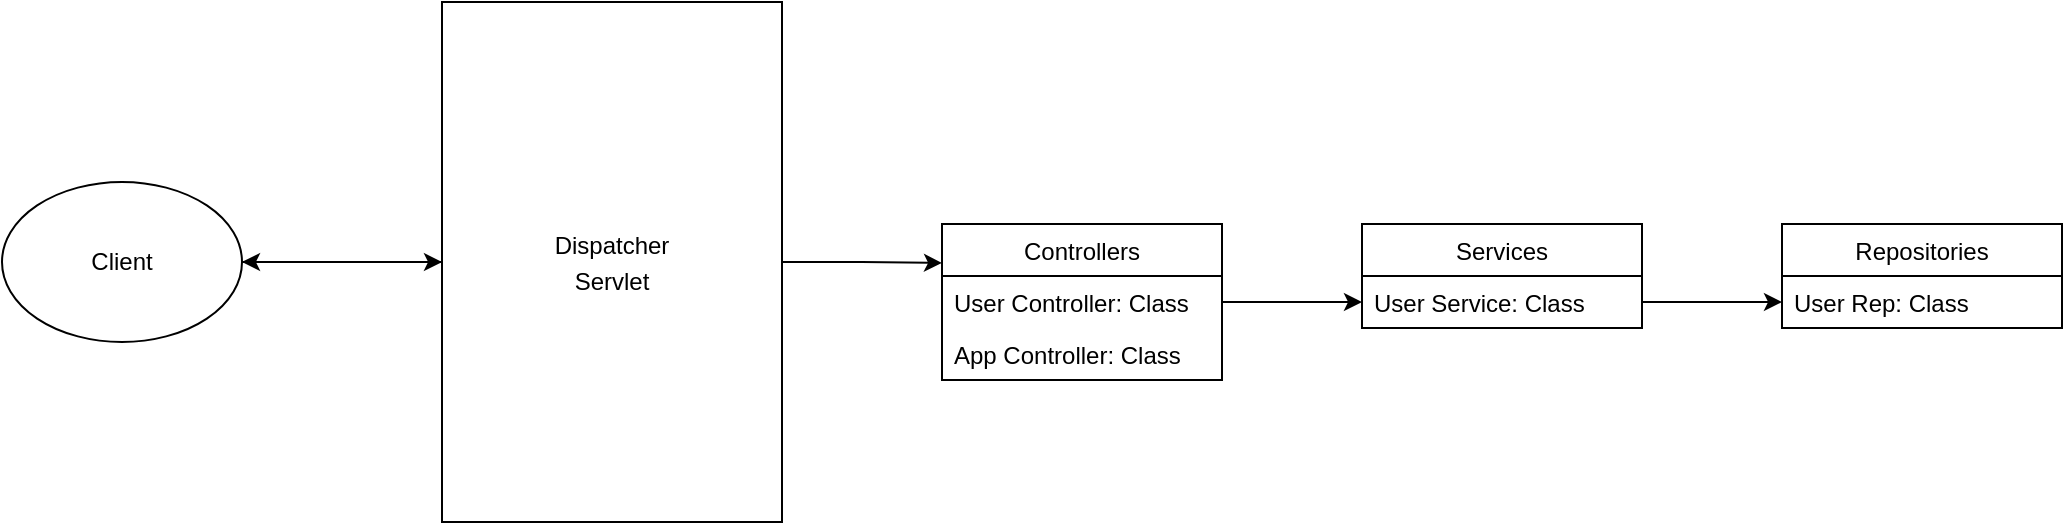 <mxfile version="14.5.8" type="github">
  <diagram name="Page-1" id="c4acf3e9-155e-7222-9cf6-157b1a14988f">
    <mxGraphModel dx="1422" dy="794" grid="1" gridSize="10" guides="1" tooltips="1" connect="1" arrows="1" fold="1" page="1" pageScale="1" pageWidth="2000" pageHeight="1100" background="#ffffff" math="0" shadow="0">
      <root>
        <mxCell id="0" />
        <mxCell id="1" parent="0" />
        <mxCell id="9BpzYwEU_yt87QVcHTHP-4" style="edgeStyle=orthogonalEdgeStyle;rounded=0;orthogonalLoop=1;jettySize=auto;html=1;entryX=0.5;entryY=0;entryDx=0;entryDy=0;" edge="1" parent="1" source="9BpzYwEU_yt87QVcHTHP-1" target="9BpzYwEU_yt87QVcHTHP-3">
          <mxGeometry relative="1" as="geometry" />
        </mxCell>
        <mxCell id="9BpzYwEU_yt87QVcHTHP-1" value="Client" style="ellipse;whiteSpace=wrap;html=1;" vertex="1" parent="1">
          <mxGeometry x="160" y="240" width="120" height="80" as="geometry" />
        </mxCell>
        <mxCell id="9BpzYwEU_yt87QVcHTHP-5" style="edgeStyle=orthogonalEdgeStyle;rounded=0;orthogonalLoop=1;jettySize=auto;html=1;" edge="1" parent="1" source="9BpzYwEU_yt87QVcHTHP-3" target="9BpzYwEU_yt87QVcHTHP-1">
          <mxGeometry relative="1" as="geometry" />
        </mxCell>
        <mxCell id="9BpzYwEU_yt87QVcHTHP-26" style="edgeStyle=orthogonalEdgeStyle;rounded=0;orthogonalLoop=1;jettySize=auto;html=1;entryX=0;entryY=0.25;entryDx=0;entryDy=0;" edge="1" parent="1" source="9BpzYwEU_yt87QVcHTHP-3" target="9BpzYwEU_yt87QVcHTHP-22">
          <mxGeometry relative="1" as="geometry" />
        </mxCell>
        <mxCell id="9BpzYwEU_yt87QVcHTHP-3" value="&lt;p style=&quot;line-height: 150%&quot;&gt;Dispatcher&lt;br&gt;Servlet&lt;/p&gt;" style="rounded=0;whiteSpace=wrap;html=1;rotation=0;direction=north;" vertex="1" parent="1">
          <mxGeometry x="380" y="150" width="170" height="260" as="geometry" />
        </mxCell>
        <mxCell id="9BpzYwEU_yt87QVcHTHP-11" value="Services" style="swimlane;fontStyle=0;childLayout=stackLayout;horizontal=1;startSize=26;fillColor=none;horizontalStack=0;resizeParent=1;resizeParentMax=0;resizeLast=0;collapsible=1;marginBottom=0;" vertex="1" parent="1">
          <mxGeometry x="840" y="261" width="140" height="52" as="geometry" />
        </mxCell>
        <mxCell id="9BpzYwEU_yt87QVcHTHP-12" value="User Service: Class" style="text;strokeColor=none;fillColor=none;align=left;verticalAlign=top;spacingLeft=4;spacingRight=4;overflow=hidden;rotatable=0;points=[[0,0.5],[1,0.5]];portConstraint=eastwest;" vertex="1" parent="9BpzYwEU_yt87QVcHTHP-11">
          <mxGeometry y="26" width="140" height="26" as="geometry" />
        </mxCell>
        <mxCell id="9BpzYwEU_yt87QVcHTHP-13" value="Repositories" style="swimlane;fontStyle=0;childLayout=stackLayout;horizontal=1;startSize=26;fillColor=none;horizontalStack=0;resizeParent=1;resizeParentMax=0;resizeLast=0;collapsible=1;marginBottom=0;" vertex="1" parent="1">
          <mxGeometry x="1050" y="261" width="140" height="52" as="geometry" />
        </mxCell>
        <mxCell id="9BpzYwEU_yt87QVcHTHP-14" value="User Rep: Class" style="text;strokeColor=none;fillColor=none;align=left;verticalAlign=top;spacingLeft=4;spacingRight=4;overflow=hidden;rotatable=0;points=[[0,0.5],[1,0.5]];portConstraint=eastwest;" vertex="1" parent="9BpzYwEU_yt87QVcHTHP-13">
          <mxGeometry y="26" width="140" height="26" as="geometry" />
        </mxCell>
        <mxCell id="9BpzYwEU_yt87QVcHTHP-17" style="edgeStyle=orthogonalEdgeStyle;rounded=0;orthogonalLoop=1;jettySize=auto;html=1;entryX=0;entryY=0.5;entryDx=0;entryDy=0;" edge="1" parent="1" source="9BpzYwEU_yt87QVcHTHP-12" target="9BpzYwEU_yt87QVcHTHP-14">
          <mxGeometry relative="1" as="geometry" />
        </mxCell>
        <mxCell id="9BpzYwEU_yt87QVcHTHP-22" value="Controllers" style="swimlane;fontStyle=0;childLayout=stackLayout;horizontal=1;startSize=26;fillColor=none;horizontalStack=0;resizeParent=1;resizeParentMax=0;resizeLast=0;collapsible=1;marginBottom=0;" vertex="1" parent="1">
          <mxGeometry x="630" y="261" width="140" height="78" as="geometry" />
        </mxCell>
        <mxCell id="9BpzYwEU_yt87QVcHTHP-23" value="User Controller: Class" style="text;strokeColor=none;fillColor=none;align=left;verticalAlign=top;spacingLeft=4;spacingRight=4;overflow=hidden;rotatable=0;points=[[0,0.5],[1,0.5]];portConstraint=eastwest;" vertex="1" parent="9BpzYwEU_yt87QVcHTHP-22">
          <mxGeometry y="26" width="140" height="26" as="geometry" />
        </mxCell>
        <mxCell id="9BpzYwEU_yt87QVcHTHP-24" value="App Controller: Class" style="text;strokeColor=none;fillColor=none;align=left;verticalAlign=top;spacingLeft=4;spacingRight=4;overflow=hidden;rotatable=0;points=[[0,0.5],[1,0.5]];portConstraint=eastwest;" vertex="1" parent="9BpzYwEU_yt87QVcHTHP-22">
          <mxGeometry y="52" width="140" height="26" as="geometry" />
        </mxCell>
        <mxCell id="9BpzYwEU_yt87QVcHTHP-27" style="edgeStyle=orthogonalEdgeStyle;rounded=0;orthogonalLoop=1;jettySize=auto;html=1;" edge="1" parent="1" source="9BpzYwEU_yt87QVcHTHP-23" target="9BpzYwEU_yt87QVcHTHP-12">
          <mxGeometry relative="1" as="geometry" />
        </mxCell>
      </root>
    </mxGraphModel>
  </diagram>
</mxfile>
